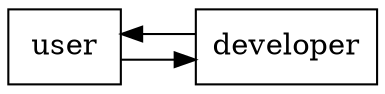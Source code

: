 digraph Project {
  // Introduction
  graph [rankdir = LR, splines=ortho];
  node[shape=record];

  // Blocks
  user[label="user"];
  developer[label="developer"];

  // Sequence
  user -> developer;
  developer -> user;
}
